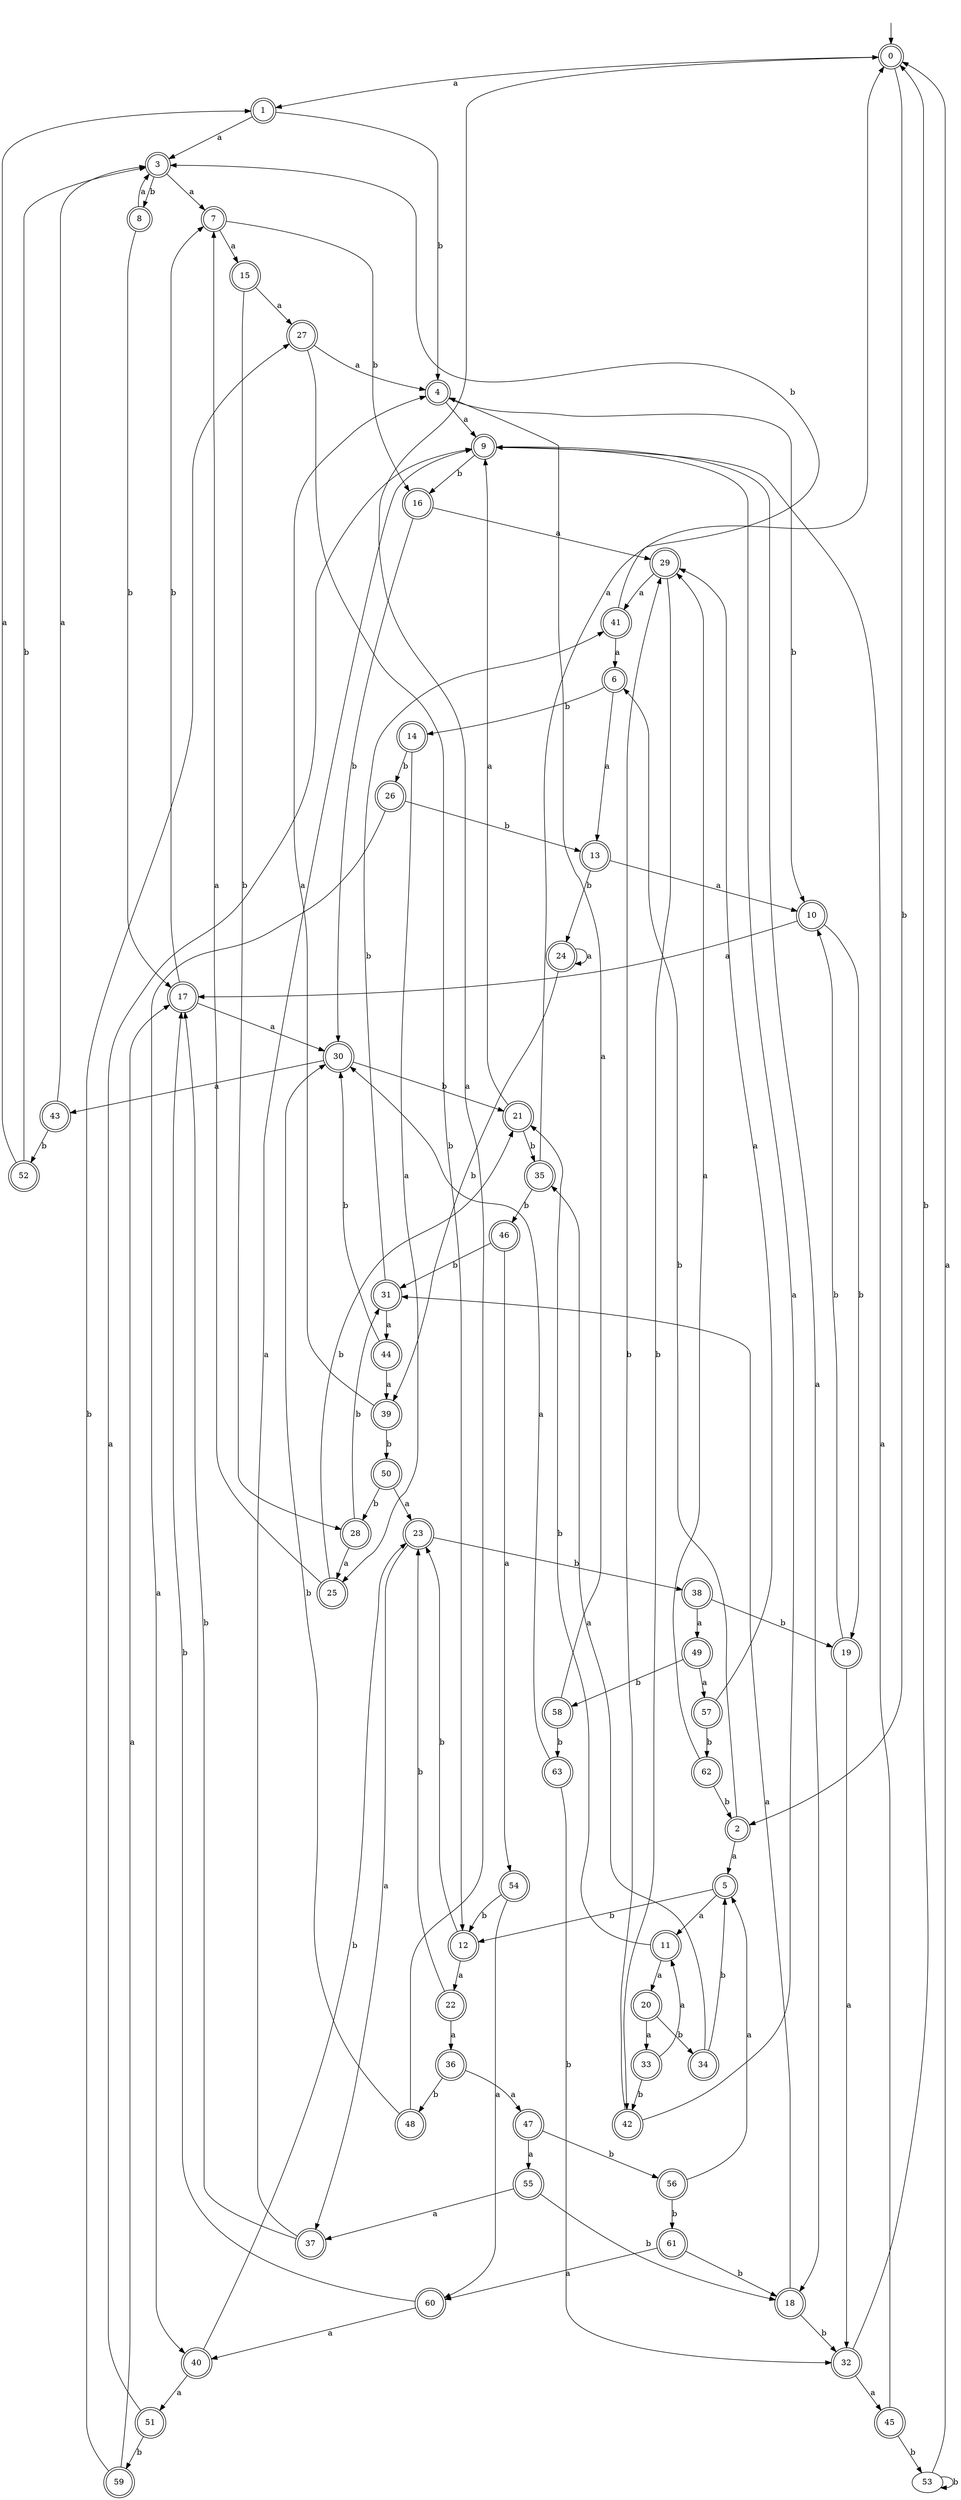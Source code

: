 digraph RandomDFA {
  __start0 [label="", shape=none];
  __start0 -> 0 [label=""];
  0 [shape=circle] [shape=doublecircle]
  0 -> 1 [label="a"]
  0 -> 2 [label="b"]
  1 [shape=doublecircle]
  1 -> 3 [label="a"]
  1 -> 4 [label="b"]
  2 [shape=doublecircle]
  2 -> 5 [label="a"]
  2 -> 6 [label="b"]
  3 [shape=doublecircle]
  3 -> 7 [label="a"]
  3 -> 8 [label="b"]
  4 [shape=doublecircle]
  4 -> 9 [label="a"]
  4 -> 10 [label="b"]
  5 [shape=doublecircle]
  5 -> 11 [label="a"]
  5 -> 12 [label="b"]
  6 [shape=doublecircle]
  6 -> 13 [label="a"]
  6 -> 14 [label="b"]
  7 [shape=doublecircle]
  7 -> 15 [label="a"]
  7 -> 16 [label="b"]
  8 [shape=doublecircle]
  8 -> 3 [label="a"]
  8 -> 17 [label="b"]
  9 [shape=doublecircle]
  9 -> 18 [label="a"]
  9 -> 16 [label="b"]
  10 [shape=doublecircle]
  10 -> 17 [label="a"]
  10 -> 19 [label="b"]
  11 [shape=doublecircle]
  11 -> 20 [label="a"]
  11 -> 21 [label="b"]
  12 [shape=doublecircle]
  12 -> 22 [label="a"]
  12 -> 23 [label="b"]
  13 [shape=doublecircle]
  13 -> 10 [label="a"]
  13 -> 24 [label="b"]
  14 [shape=doublecircle]
  14 -> 25 [label="a"]
  14 -> 26 [label="b"]
  15 [shape=doublecircle]
  15 -> 27 [label="a"]
  15 -> 28 [label="b"]
  16 [shape=doublecircle]
  16 -> 29 [label="a"]
  16 -> 30 [label="b"]
  17 [shape=doublecircle]
  17 -> 30 [label="a"]
  17 -> 7 [label="b"]
  18 [shape=doublecircle]
  18 -> 31 [label="a"]
  18 -> 32 [label="b"]
  19 [shape=doublecircle]
  19 -> 32 [label="a"]
  19 -> 10 [label="b"]
  20 [shape=doublecircle]
  20 -> 33 [label="a"]
  20 -> 34 [label="b"]
  21 [shape=doublecircle]
  21 -> 9 [label="a"]
  21 -> 35 [label="b"]
  22 [shape=doublecircle]
  22 -> 36 [label="a"]
  22 -> 23 [label="b"]
  23 [shape=doublecircle]
  23 -> 37 [label="a"]
  23 -> 38 [label="b"]
  24 [shape=doublecircle]
  24 -> 24 [label="a"]
  24 -> 39 [label="b"]
  25 [shape=doublecircle]
  25 -> 7 [label="a"]
  25 -> 21 [label="b"]
  26 [shape=doublecircle]
  26 -> 40 [label="a"]
  26 -> 13 [label="b"]
  27 [shape=doublecircle]
  27 -> 4 [label="a"]
  27 -> 12 [label="b"]
  28 [shape=doublecircle]
  28 -> 25 [label="a"]
  28 -> 31 [label="b"]
  29 [shape=doublecircle]
  29 -> 41 [label="a"]
  29 -> 42 [label="b"]
  30 [shape=doublecircle]
  30 -> 43 [label="a"]
  30 -> 21 [label="b"]
  31 [shape=doublecircle]
  31 -> 44 [label="a"]
  31 -> 41 [label="b"]
  32 [shape=doublecircle]
  32 -> 45 [label="a"]
  32 -> 0 [label="b"]
  33 [shape=doublecircle]
  33 -> 11 [label="a"]
  33 -> 42 [label="b"]
  34 [shape=doublecircle]
  34 -> 35 [label="a"]
  34 -> 5 [label="b"]
  35 [shape=doublecircle]
  35 -> 0 [label="a"]
  35 -> 46 [label="b"]
  36 [shape=doublecircle]
  36 -> 47 [label="a"]
  36 -> 48 [label="b"]
  37 [shape=doublecircle]
  37 -> 9 [label="a"]
  37 -> 17 [label="b"]
  38 [shape=doublecircle]
  38 -> 49 [label="a"]
  38 -> 19 [label="b"]
  39 [shape=doublecircle]
  39 -> 4 [label="a"]
  39 -> 50 [label="b"]
  40 [shape=doublecircle]
  40 -> 51 [label="a"]
  40 -> 23 [label="b"]
  41 [shape=doublecircle]
  41 -> 6 [label="a"]
  41 -> 3 [label="b"]
  42 [shape=doublecircle]
  42 -> 9 [label="a"]
  42 -> 29 [label="b"]
  43 [shape=doublecircle]
  43 -> 3 [label="a"]
  43 -> 52 [label="b"]
  44 [shape=doublecircle]
  44 -> 39 [label="a"]
  44 -> 30 [label="b"]
  45 [shape=doublecircle]
  45 -> 9 [label="a"]
  45 -> 53 [label="b"]
  46 [shape=doublecircle]
  46 -> 54 [label="a"]
  46 -> 31 [label="b"]
  47 [shape=doublecircle]
  47 -> 55 [label="a"]
  47 -> 56 [label="b"]
  48 [shape=doublecircle]
  48 -> 0 [label="a"]
  48 -> 30 [label="b"]
  49 [shape=doublecircle]
  49 -> 57 [label="a"]
  49 -> 58 [label="b"]
  50 [shape=doublecircle]
  50 -> 23 [label="a"]
  50 -> 28 [label="b"]
  51 [shape=doublecircle]
  51 -> 9 [label="a"]
  51 -> 59 [label="b"]
  52 [shape=doublecircle]
  52 -> 1 [label="a"]
  52 -> 3 [label="b"]
  53
  53 -> 0 [label="a"]
  53 -> 53 [label="b"]
  54 [shape=doublecircle]
  54 -> 60 [label="a"]
  54 -> 12 [label="b"]
  55 [shape=doublecircle]
  55 -> 37 [label="a"]
  55 -> 18 [label="b"]
  56 [shape=doublecircle]
  56 -> 5 [label="a"]
  56 -> 61 [label="b"]
  57 [shape=doublecircle]
  57 -> 29 [label="a"]
  57 -> 62 [label="b"]
  58 [shape=doublecircle]
  58 -> 4 [label="a"]
  58 -> 63 [label="b"]
  59 [shape=doublecircle]
  59 -> 17 [label="a"]
  59 -> 27 [label="b"]
  60 [shape=doublecircle]
  60 -> 40 [label="a"]
  60 -> 17 [label="b"]
  61 [shape=doublecircle]
  61 -> 60 [label="a"]
  61 -> 18 [label="b"]
  62 [shape=doublecircle]
  62 -> 29 [label="a"]
  62 -> 2 [label="b"]
  63 [shape=doublecircle]
  63 -> 30 [label="a"]
  63 -> 32 [label="b"]
}
